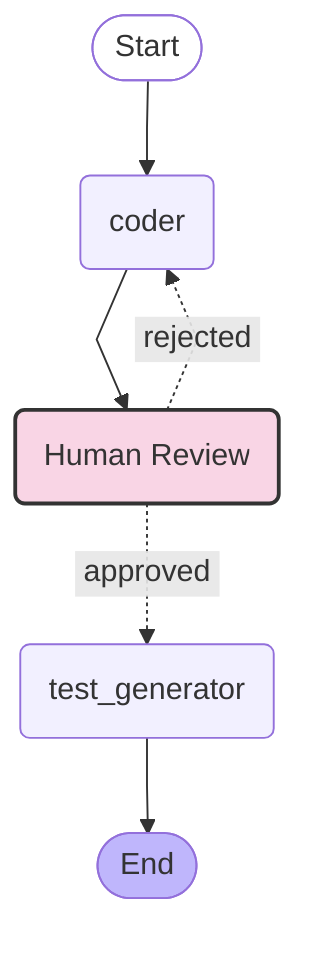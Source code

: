 ---
config:
  flowchart:
    curve: linear
---
graph TD;
	Start([<p>Start</p>]):::first
	coder(coder)
	human_review(Human Review):::human
	test_generator(test_generator)
	End([<p>End</p>]):::last
	Start --> coder;
	coder --> human_review;
	human_review -. &nbsp;rejected&nbsp; .-> coder;
	human_review -. &nbsp;approved&nbsp; .-> test_generator;
	
	test_generator --> End;
	classDef default fill:#f2f0ff,line-height:1.2
	classDef first fill-opacity:0
	classDef last fill:#bfb6fc

classDef human fill:#f9d5e5,stroke:#333,stroke-width:2px;
